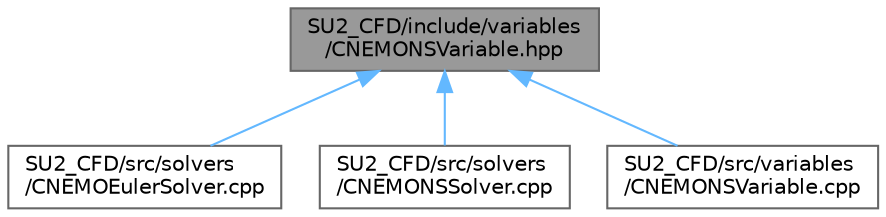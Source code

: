 digraph "SU2_CFD/include/variables/CNEMONSVariable.hpp"
{
 // LATEX_PDF_SIZE
  bgcolor="transparent";
  edge [fontname=Helvetica,fontsize=10,labelfontname=Helvetica,labelfontsize=10];
  node [fontname=Helvetica,fontsize=10,shape=box,height=0.2,width=0.4];
  Node1 [id="Node000001",label="SU2_CFD/include/variables\l/CNEMONSVariable.hpp",height=0.2,width=0.4,color="gray40", fillcolor="grey60", style="filled", fontcolor="black",tooltip="Class for defining the variables of the compressible NEMO Navier-Stokes solver."];
  Node1 -> Node2 [id="edge1_Node000001_Node000002",dir="back",color="steelblue1",style="solid",tooltip=" "];
  Node2 [id="Node000002",label="SU2_CFD/src/solvers\l/CNEMOEulerSolver.cpp",height=0.2,width=0.4,color="grey40", fillcolor="white", style="filled",URL="$CNEMOEulerSolver_8cpp.html",tooltip="Headers of the CNEMOEulerSolver class."];
  Node1 -> Node3 [id="edge2_Node000001_Node000003",dir="back",color="steelblue1",style="solid",tooltip=" "];
  Node3 [id="Node000003",label="SU2_CFD/src/solvers\l/CNEMONSSolver.cpp",height=0.2,width=0.4,color="grey40", fillcolor="white", style="filled",URL="$CNEMONSSolver_8cpp.html",tooltip="Headers of the CNEMONSSolver class."];
  Node1 -> Node4 [id="edge3_Node000001_Node000004",dir="back",color="steelblue1",style="solid",tooltip=" "];
  Node4 [id="Node000004",label="SU2_CFD/src/variables\l/CNEMONSVariable.cpp",height=0.2,width=0.4,color="grey40", fillcolor="white", style="filled",URL="$CNEMONSVariable_8cpp.html",tooltip="Definition of the solution fields."];
}
